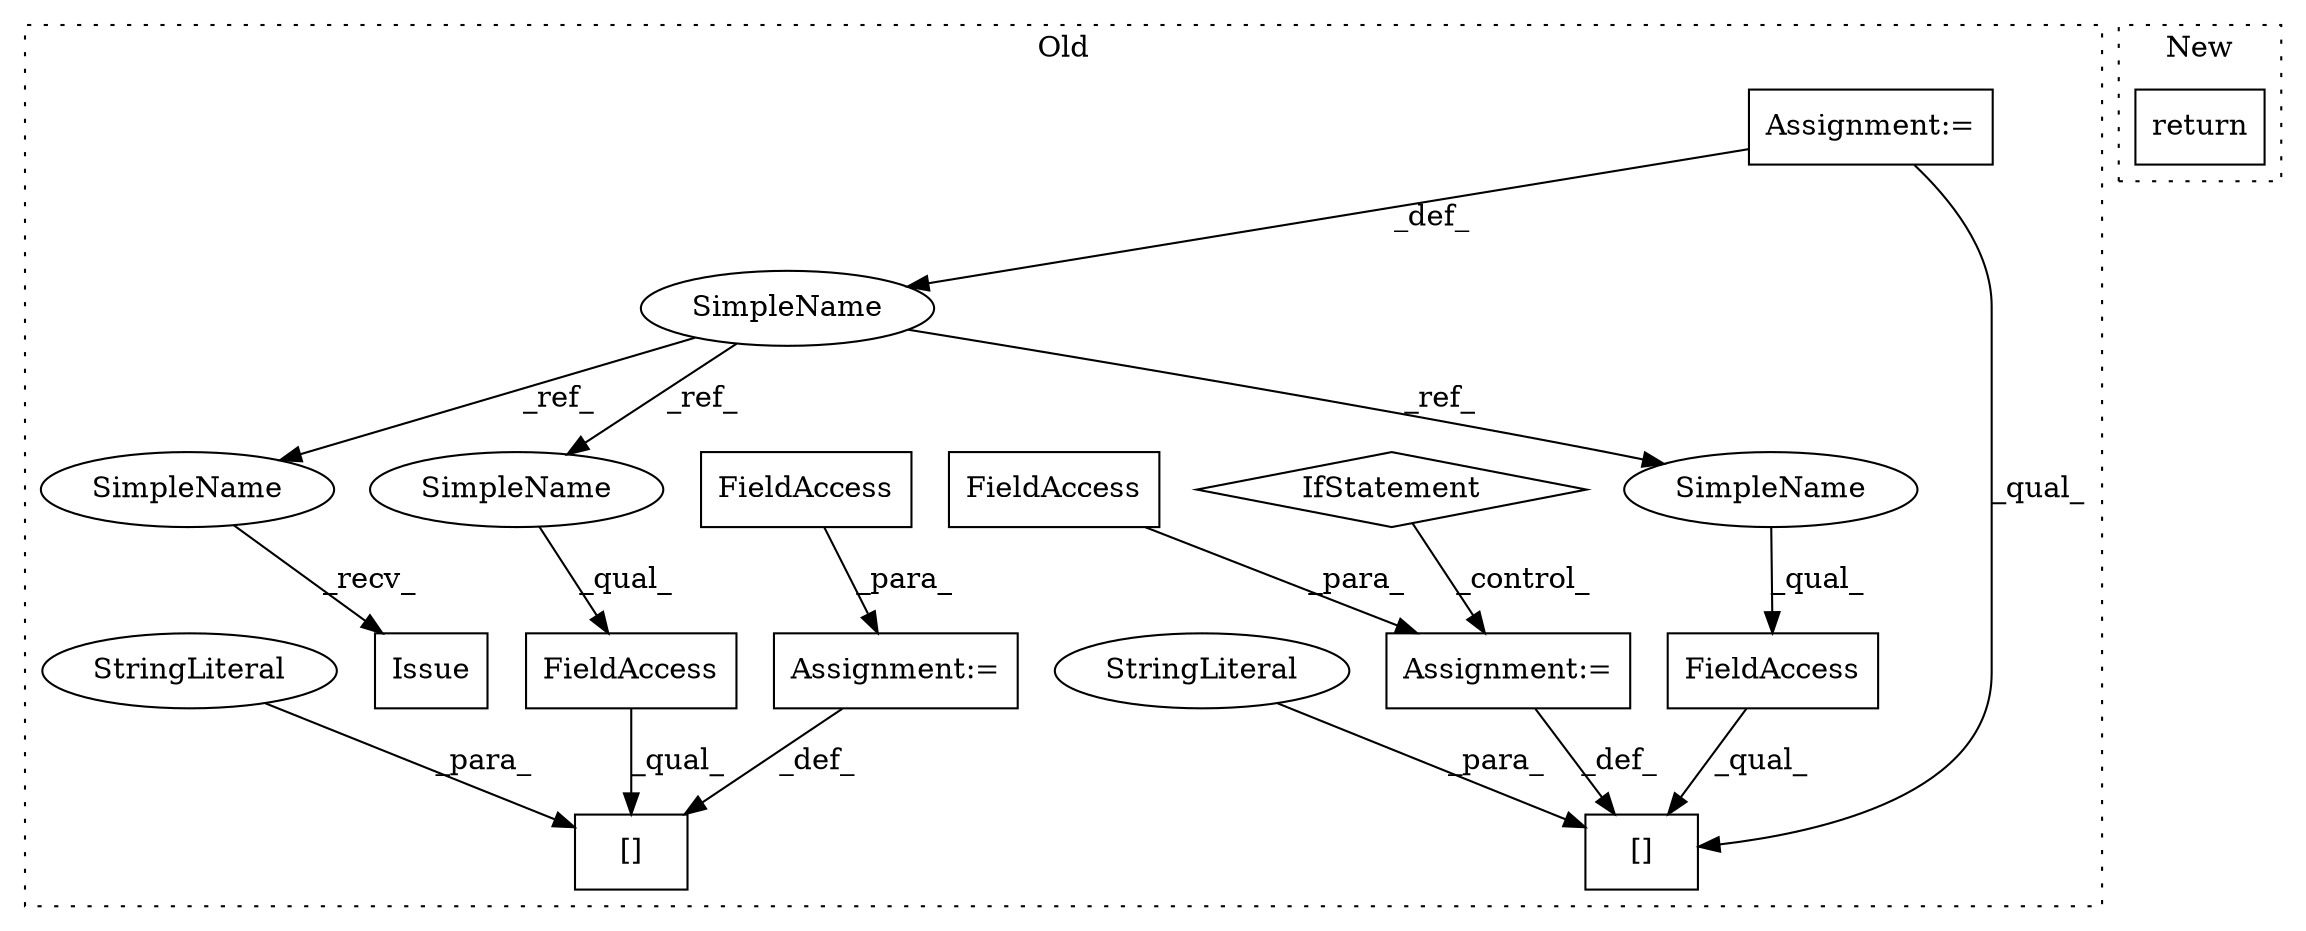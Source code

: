 digraph G {
subgraph cluster0 {
1 [label="Issue" a="32" s="3342" l="7" shape="box"];
3 [label="SimpleName" a="42" s="3083" l="3" shape="ellipse"];
4 [label="FieldAccess" a="22" s="3204" l="9" shape="box"];
5 [label="[]" a="2" s="3204,3220" l="10,1" shape="box"];
6 [label="StringLiteral" a="45" s="3214" l="6" shape="ellipse"];
7 [label="Assignment:=" a="7" s="3221" l="1" shape="box"];
8 [label="FieldAccess" a="22" s="3222" l="18" shape="box"];
9 [label="Assignment:=" a="7" s="2925" l="4" shape="box"];
10 [label="[]" a="2" s="3252,3271" l="10,1" shape="box"];
11 [label="StringLiteral" a="45" s="3262" l="9" shape="ellipse"];
12 [label="FieldAccess" a="22" s="3252" l="9" shape="box"];
13 [label="IfStatement" a="25" s="3172,3194" l="4,2" shape="diamond"];
14 [label="Assignment:=" a="7" s="3272" l="1" shape="box"];
15 [label="FieldAccess" a="22" s="3273" l="12" shape="box"];
16 [label="SimpleName" a="42" s="3204" l="3" shape="ellipse"];
17 [label="SimpleName" a="42" s="3338" l="3" shape="ellipse"];
18 [label="SimpleName" a="42" s="3252" l="3" shape="ellipse"];
label = "Old";
style="dotted";
}
subgraph cluster1 {
2 [label="return" a="41" s="3240" l="7" shape="box"];
label = "New";
style="dotted";
}
3 -> 17 [label="_ref_"];
3 -> 16 [label="_ref_"];
3 -> 18 [label="_ref_"];
4 -> 5 [label="_qual_"];
6 -> 5 [label="_para_"];
7 -> 5 [label="_def_"];
8 -> 7 [label="_para_"];
9 -> 3 [label="_def_"];
9 -> 5 [label="_qual_"];
11 -> 10 [label="_para_"];
12 -> 10 [label="_qual_"];
13 -> 7 [label="_control_"];
14 -> 10 [label="_def_"];
15 -> 14 [label="_para_"];
16 -> 4 [label="_qual_"];
17 -> 1 [label="_recv_"];
18 -> 12 [label="_qual_"];
}